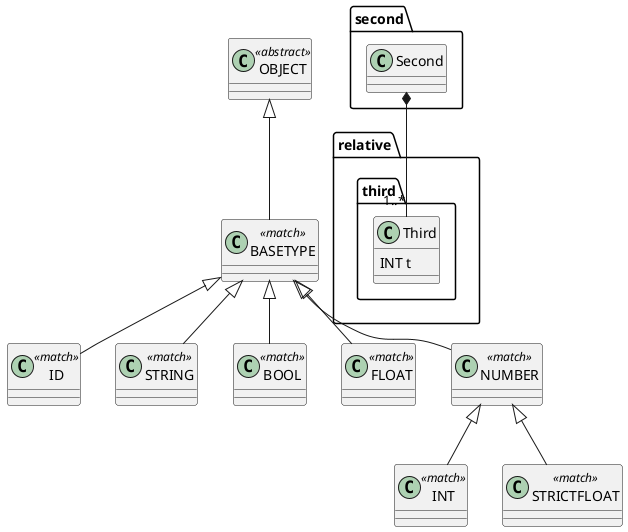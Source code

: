 @startuml
set namespaceSeparator .


class second.Second  {
}


class ID <<match>> {
}


class STRING <<match>> {
}


class BOOL <<match>> {
}


class INT <<match>> {
}


class FLOAT <<match>> {
}


class STRICTFLOAT <<match>> {
}


class NUMBER <<match>> {
}


class BASETYPE <<match>> {
}


class OBJECT <<abstract>> {
}


class relative.third.Third  {
  INT t
}


second.Second *-- "1..*" relative.third.Third
NUMBER <|-- STRICTFLOAT
NUMBER <|-- INT
BASETYPE <|-- NUMBER
BASETYPE <|-- FLOAT
BASETYPE <|-- BOOL
BASETYPE <|-- ID
BASETYPE <|-- STRING
OBJECT <|-- BASETYPE
@enduml
